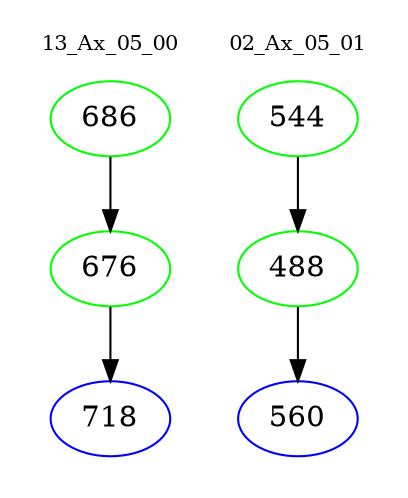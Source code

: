 digraph{
subgraph cluster_0 {
color = white
label = "13_Ax_05_00";
fontsize=10;
T0_686 [label="686", color="green"]
T0_686 -> T0_676 [color="black"]
T0_676 [label="676", color="green"]
T0_676 -> T0_718 [color="black"]
T0_718 [label="718", color="blue"]
}
subgraph cluster_1 {
color = white
label = "02_Ax_05_01";
fontsize=10;
T1_544 [label="544", color="green"]
T1_544 -> T1_488 [color="black"]
T1_488 [label="488", color="green"]
T1_488 -> T1_560 [color="black"]
T1_560 [label="560", color="blue"]
}
}
